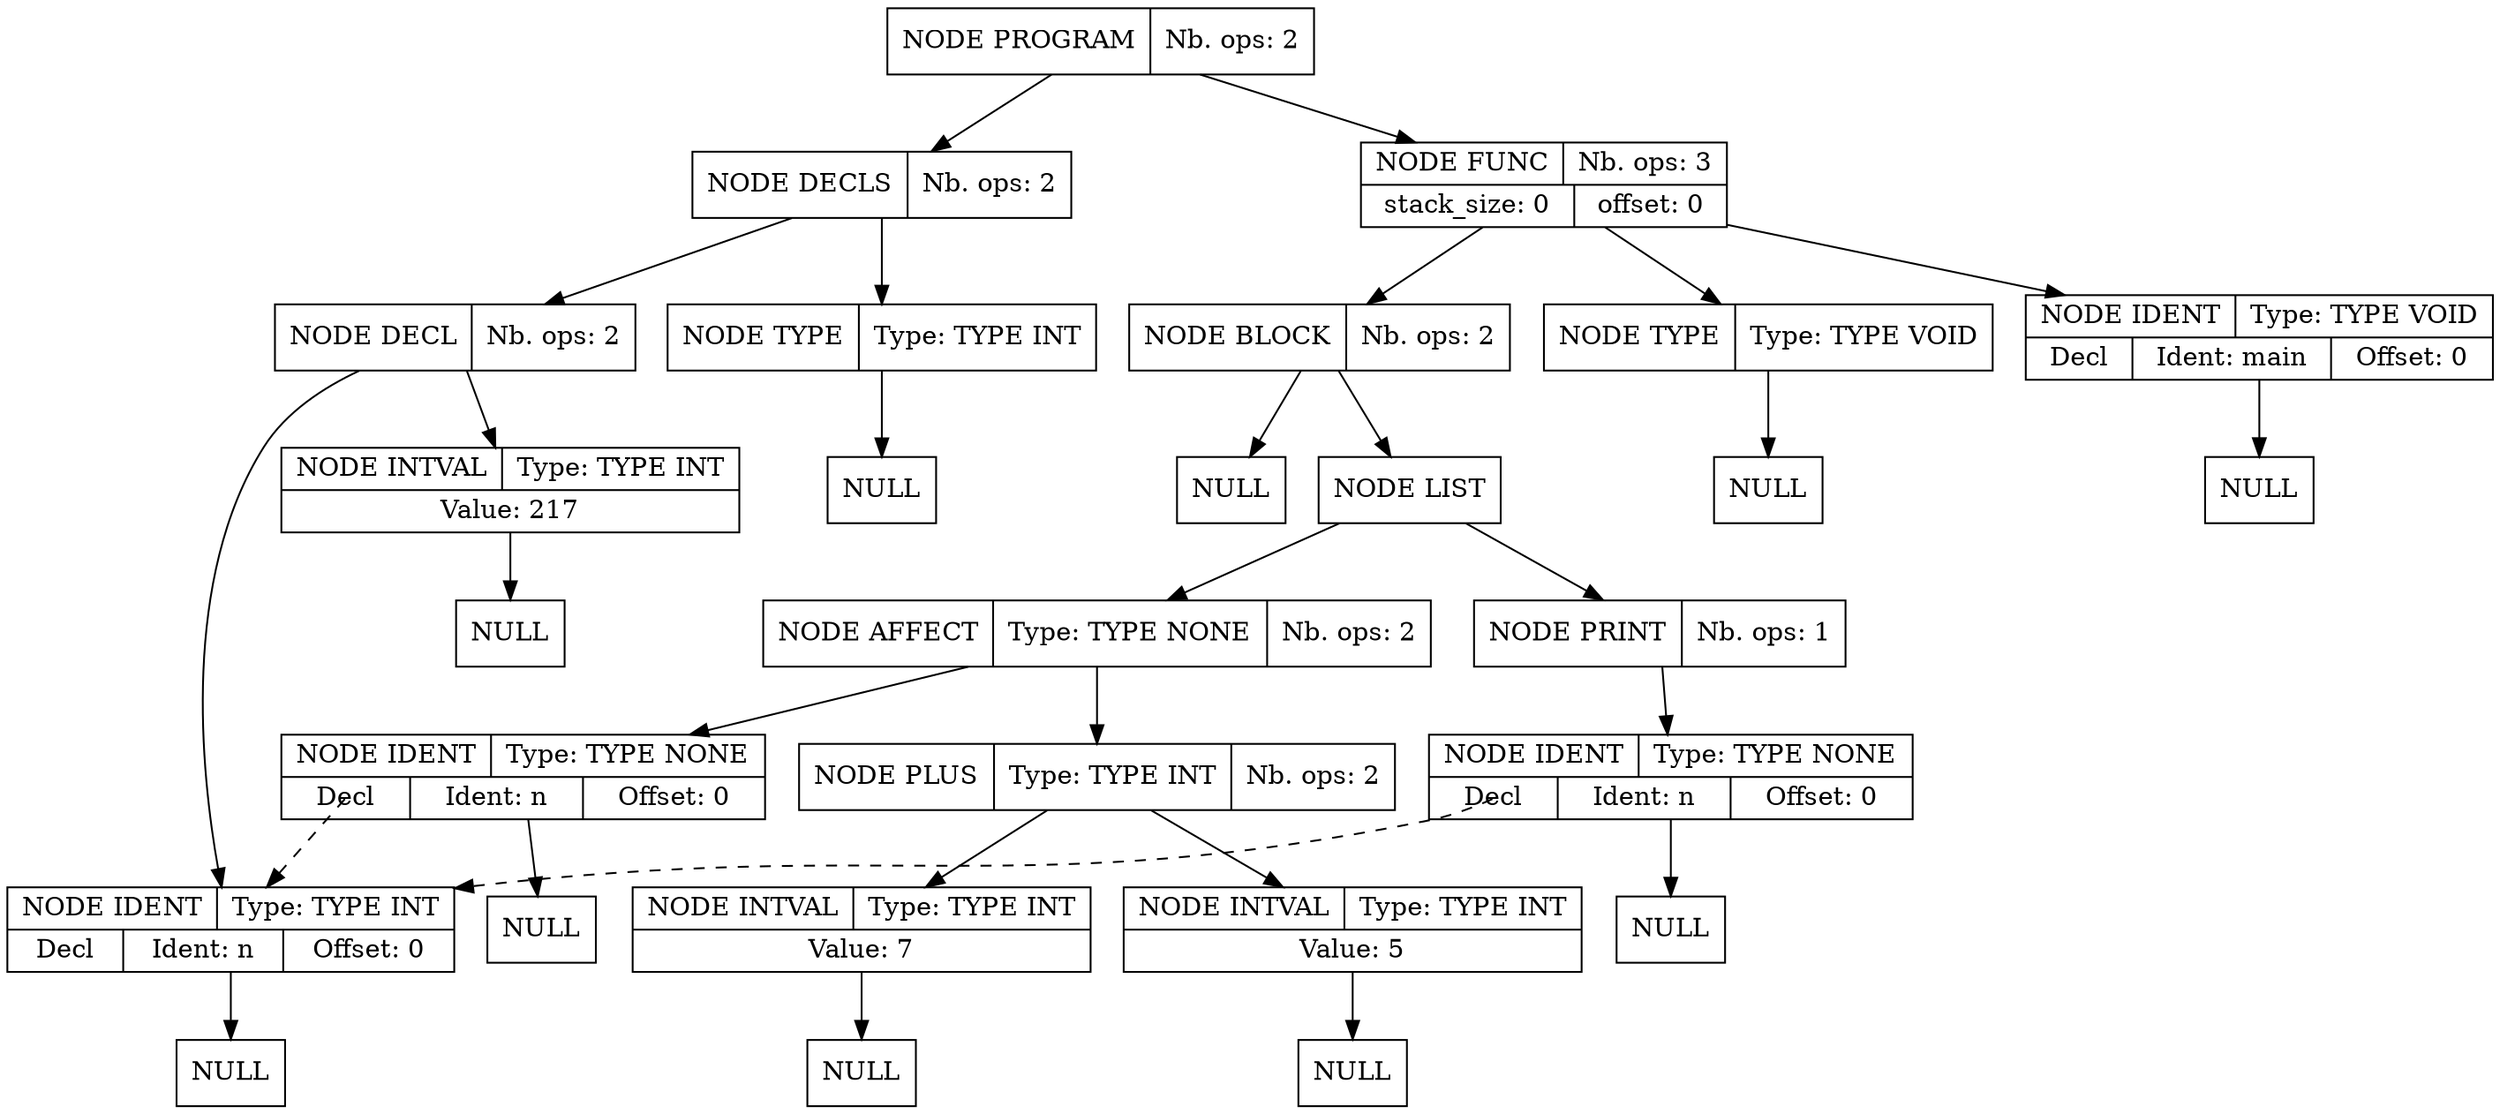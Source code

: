 digraph global_vars {
    N1 [shape=record, label="{{NODE PROGRAM|Nb. ops: 2}}"];
    N2 [shape=record, label="{{NODE DECLS|Nb. ops: 2}}"];
    N3 [shape=record, label="{{NODE TYPE|Type: TYPE INT}}"];
    N4 [shape=record, label="{{NULL}}"];
    edge[tailclip=true];
    N3 -> N4
    edge[tailclip=true];
    N2 -> N3
    N5 [shape=record, label="{{NODE DECL|Nb. ops: 2}}"];
    N6 [shape=record, label="{{NODE IDENT|Type: TYPE INT}|{<decl>Decl      |Ident: n|Offset: 0}}"];
    N7 [shape=record, label="{{NULL}}"];
    edge[tailclip=true];
    N6 -> N7
    edge[tailclip=true];
    N5 -> N6
    N8 [shape=record, label="{{NODE INTVAL|Type: TYPE INT}|{Value: 217}}"];
    N9 [shape=record, label="{{NULL}}"];
    edge[tailclip=true];
    N8 -> N9
    edge[tailclip=true];
    N5 -> N8
    edge[tailclip=true];
    N2 -> N5
    edge[tailclip=true];
    N1 -> N2
    N10 [shape=record, label="{{NODE FUNC|Nb. ops: 3}|{stack_size: 0|offset: 0}}"];
    N11 [shape=record, label="{{NODE TYPE|Type: TYPE VOID}}"];
    N12 [shape=record, label="{{NULL}}"];
    edge[tailclip=true];
    N11 -> N12
    edge[tailclip=true];
    N10 -> N11
    N13 [shape=record, label="{{NODE IDENT|Type: TYPE VOID}|{<decl>Decl      |Ident: main|Offset: 0}}"];
    N14 [shape=record, label="{{NULL}}"];
    edge[tailclip=true];
    N13 -> N14
    edge[tailclip=true];
    N10 -> N13
    N15 [shape=record, label="{{NODE BLOCK|Nb. ops: 2}}"];
    N16 [shape=record, label="{{NULL}}"];
    edge[tailclip=true];
    N15 -> N16
    N17 [shape=record, label="{{NODE LIST}}"];
    N18 [shape=record, label="{{NODE AFFECT|Type: TYPE NONE|Nb. ops: 2}}"];
    N19 [shape=record, label="{{NODE IDENT|Type: TYPE NONE}|{<decl>Decl      |Ident: n|Offset: 0}}"];
    edge[tailclip=false];
    "N19":decl:c -> "N6" [style=dashed]
    N20 [shape=record, label="{{NULL}}"];
    edge[tailclip=true];
    N19 -> N20
    edge[tailclip=true];
    N18 -> N19
    N21 [shape=record, label="{{NODE PLUS|Type: TYPE INT|Nb. ops: 2}}"];
    N22 [shape=record, label="{{NODE INTVAL|Type: TYPE INT}|{Value: 5}}"];
    N23 [shape=record, label="{{NULL}}"];
    edge[tailclip=true];
    N22 -> N23
    edge[tailclip=true];
    N21 -> N22
    N24 [shape=record, label="{{NODE INTVAL|Type: TYPE INT}|{Value: 7}}"];
    N25 [shape=record, label="{{NULL}}"];
    edge[tailclip=true];
    N24 -> N25
    edge[tailclip=true];
    N21 -> N24
    edge[tailclip=true];
    N18 -> N21
    edge[tailclip=true];
    N17 -> N18
    N26 [shape=record, label="{{NODE PRINT|Nb. ops: 1}}"];
    N27 [shape=record, label="{{NODE IDENT|Type: TYPE NONE}|{<decl>Decl      |Ident: n|Offset: 0}}"];
    edge[tailclip=false];
    "N27":decl:c -> "N6" [style=dashed]
    N28 [shape=record, label="{{NULL}}"];
    edge[tailclip=true];
    N27 -> N28
    edge[tailclip=true];
    N26 -> N27
    edge[tailclip=true];
    N17 -> N26
    edge[tailclip=true];
    N15 -> N17
    edge[tailclip=true];
    N10 -> N15
    edge[tailclip=true];
    N1 -> N10
}